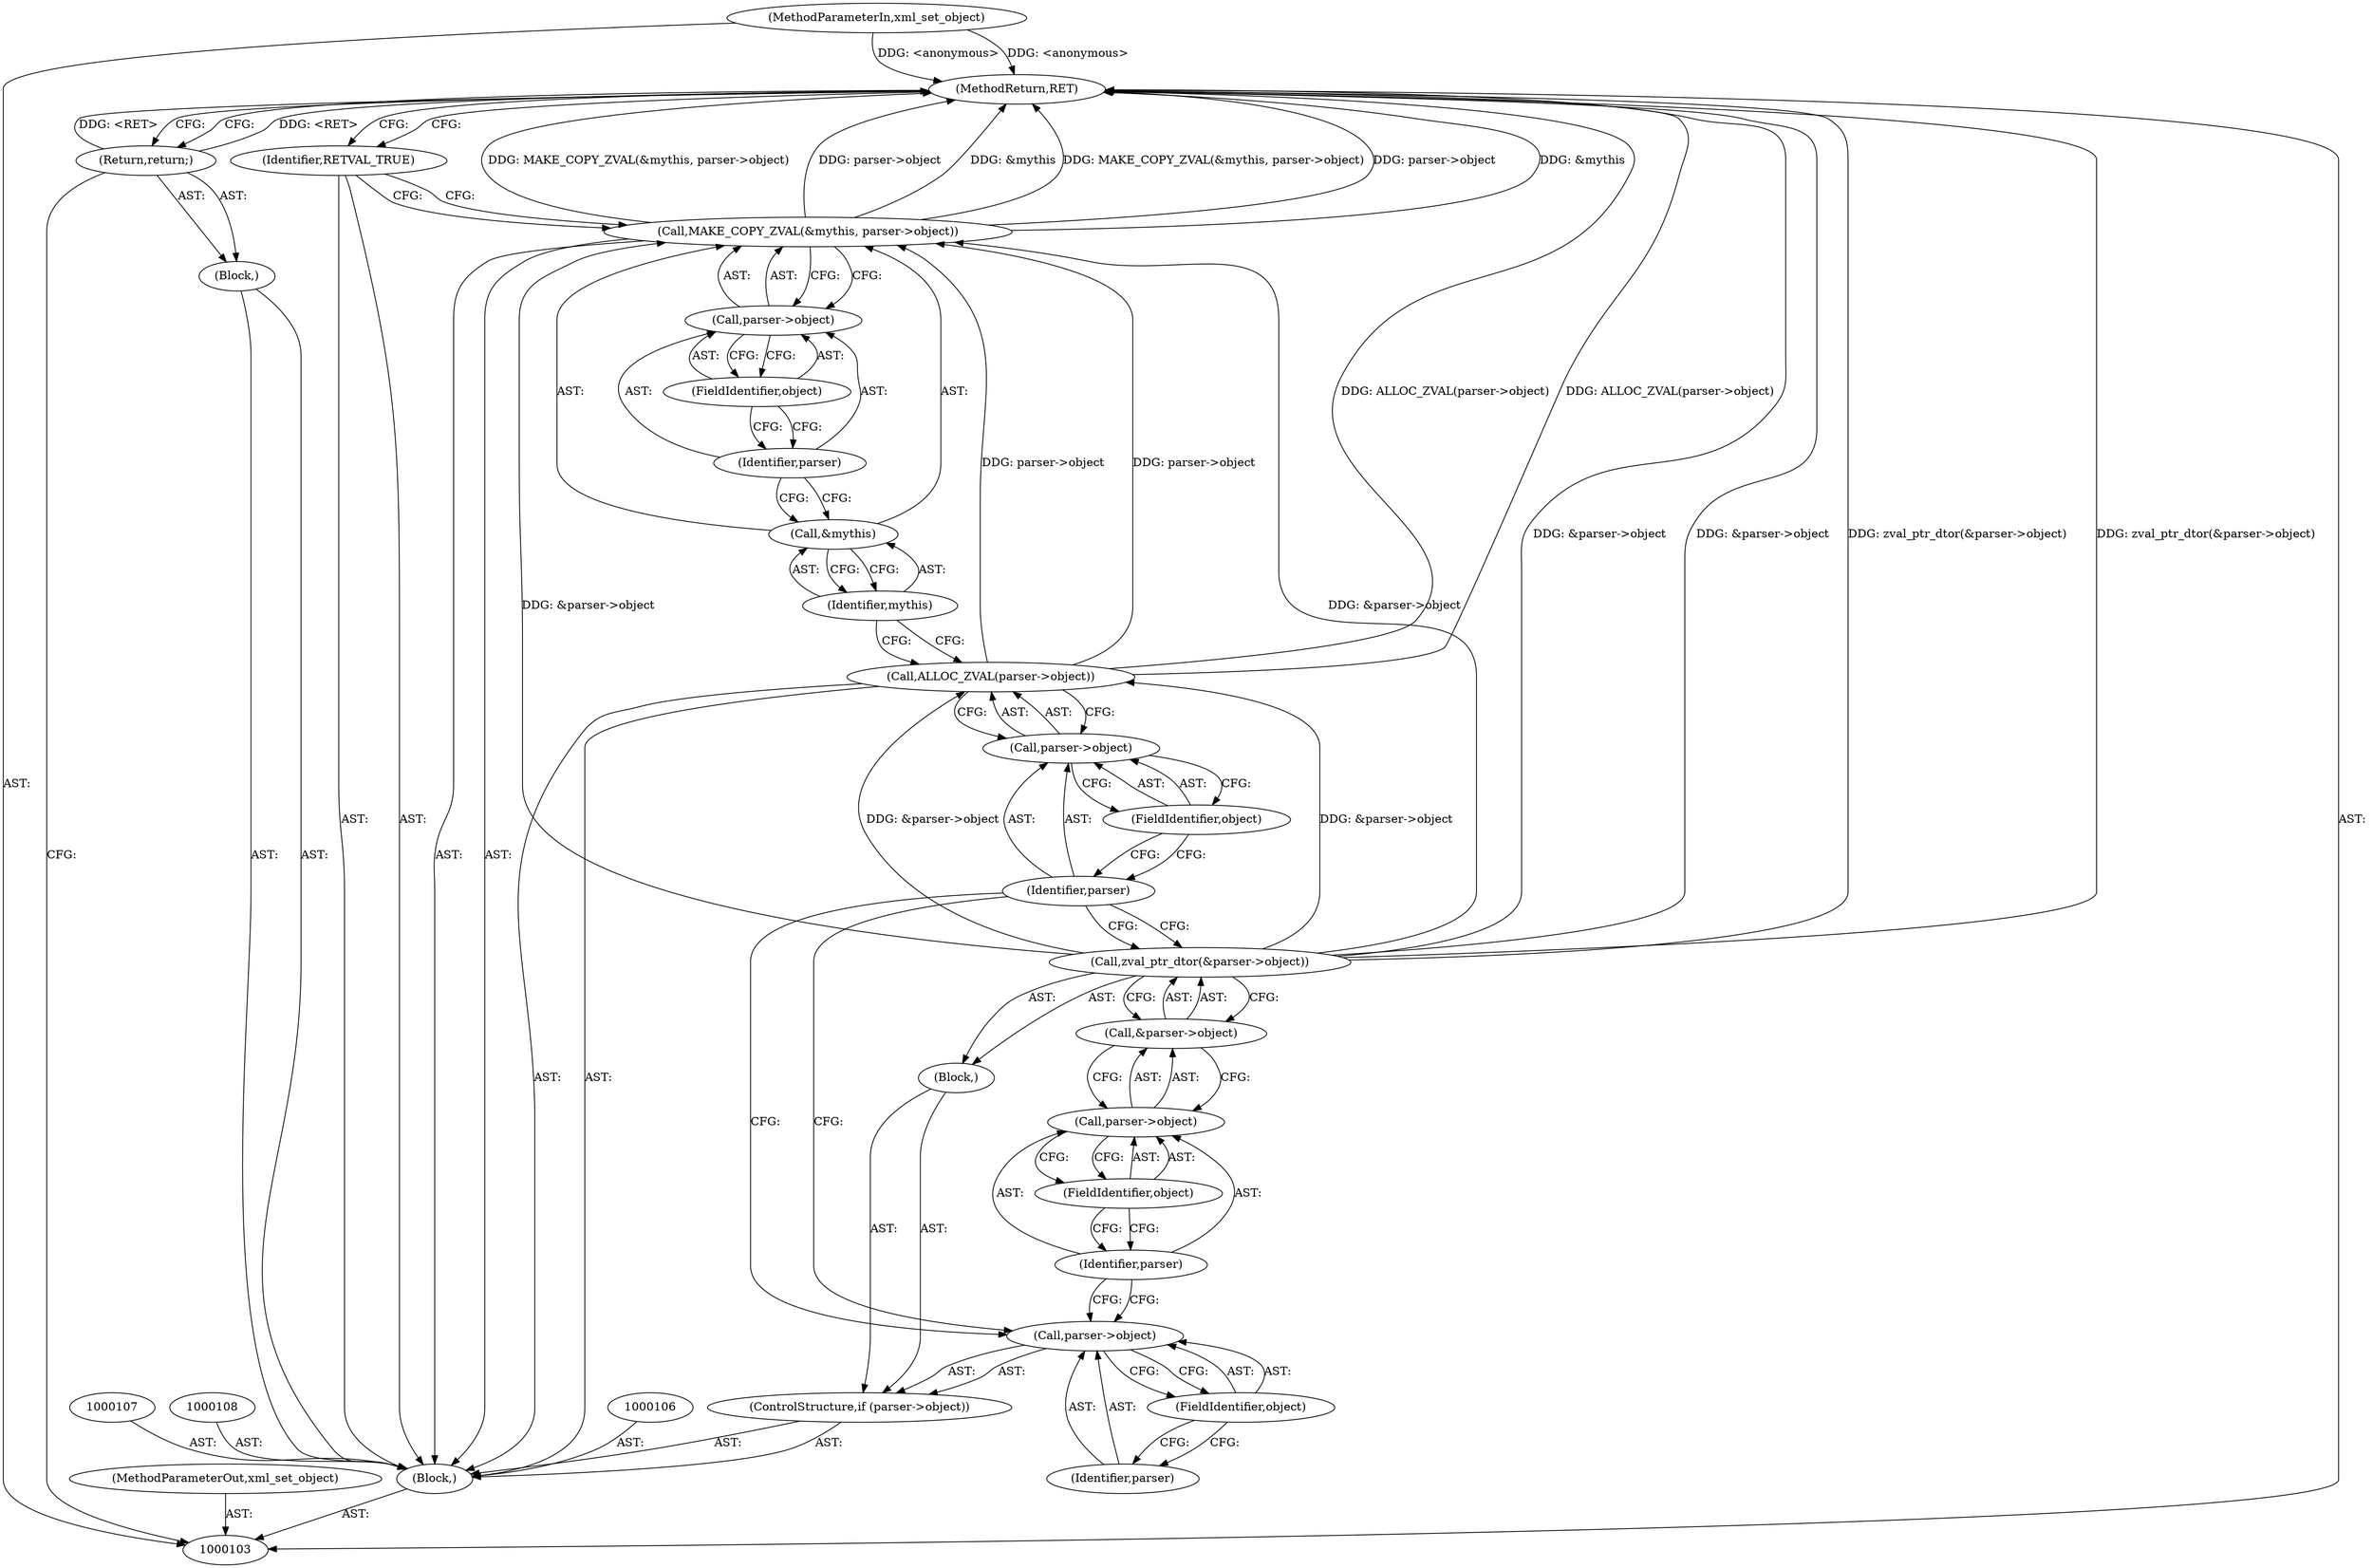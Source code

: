 digraph "0_php_dccda88f27a084bcbbb30198ace12b4e7ae961cc_0" {
"1000132" [label="(MethodReturn,RET)"];
"1000104" [label="(MethodParameterIn,xml_set_object)"];
"1000162" [label="(MethodParameterOut,xml_set_object)"];
"1000111" [label="(ControlStructure,if (parser->object))"];
"1000114" [label="(FieldIdentifier,object)"];
"1000115" [label="(Block,)"];
"1000112" [label="(Call,parser->object)"];
"1000113" [label="(Identifier,parser)"];
"1000117" [label="(Call,&parser->object)"];
"1000118" [label="(Call,parser->object)"];
"1000119" [label="(Identifier,parser)"];
"1000116" [label="(Call,zval_ptr_dtor(&parser->object))"];
"1000120" [label="(FieldIdentifier,object)"];
"1000105" [label="(Block,)"];
"1000122" [label="(Call,parser->object)"];
"1000123" [label="(Identifier,parser)"];
"1000124" [label="(FieldIdentifier,object)"];
"1000121" [label="(Call,ALLOC_ZVAL(parser->object))"];
"1000125" [label="(Call,MAKE_COPY_ZVAL(&mythis, parser->object))"];
"1000126" [label="(Call,&mythis)"];
"1000127" [label="(Identifier,mythis)"];
"1000128" [label="(Call,parser->object)"];
"1000129" [label="(Identifier,parser)"];
"1000130" [label="(FieldIdentifier,object)"];
"1000131" [label="(Identifier,RETVAL_TRUE)"];
"1000109" [label="(Block,)"];
"1000110" [label="(Return,return;)"];
"1000132" -> "1000103"  [label="AST: "];
"1000132" -> "1000110"  [label="CFG: "];
"1000132" -> "1000131"  [label="CFG: "];
"1000110" -> "1000132"  [label="DDG: <RET>"];
"1000116" -> "1000132"  [label="DDG: &parser->object"];
"1000116" -> "1000132"  [label="DDG: zval_ptr_dtor(&parser->object)"];
"1000125" -> "1000132"  [label="DDG: &mythis"];
"1000125" -> "1000132"  [label="DDG: MAKE_COPY_ZVAL(&mythis, parser->object)"];
"1000125" -> "1000132"  [label="DDG: parser->object"];
"1000104" -> "1000132"  [label="DDG: <anonymous>"];
"1000121" -> "1000132"  [label="DDG: ALLOC_ZVAL(parser->object)"];
"1000104" -> "1000103"  [label="AST: "];
"1000104" -> "1000132"  [label="DDG: <anonymous>"];
"1000162" -> "1000103"  [label="AST: "];
"1000111" -> "1000105"  [label="AST: "];
"1000112" -> "1000111"  [label="AST: "];
"1000115" -> "1000111"  [label="AST: "];
"1000114" -> "1000112"  [label="AST: "];
"1000114" -> "1000113"  [label="CFG: "];
"1000112" -> "1000114"  [label="CFG: "];
"1000115" -> "1000111"  [label="AST: "];
"1000116" -> "1000115"  [label="AST: "];
"1000112" -> "1000111"  [label="AST: "];
"1000112" -> "1000114"  [label="CFG: "];
"1000113" -> "1000112"  [label="AST: "];
"1000114" -> "1000112"  [label="AST: "];
"1000119" -> "1000112"  [label="CFG: "];
"1000123" -> "1000112"  [label="CFG: "];
"1000113" -> "1000112"  [label="AST: "];
"1000114" -> "1000113"  [label="CFG: "];
"1000117" -> "1000116"  [label="AST: "];
"1000117" -> "1000118"  [label="CFG: "];
"1000118" -> "1000117"  [label="AST: "];
"1000116" -> "1000117"  [label="CFG: "];
"1000118" -> "1000117"  [label="AST: "];
"1000118" -> "1000120"  [label="CFG: "];
"1000119" -> "1000118"  [label="AST: "];
"1000120" -> "1000118"  [label="AST: "];
"1000117" -> "1000118"  [label="CFG: "];
"1000119" -> "1000118"  [label="AST: "];
"1000119" -> "1000112"  [label="CFG: "];
"1000120" -> "1000119"  [label="CFG: "];
"1000116" -> "1000115"  [label="AST: "];
"1000116" -> "1000117"  [label="CFG: "];
"1000117" -> "1000116"  [label="AST: "];
"1000123" -> "1000116"  [label="CFG: "];
"1000116" -> "1000132"  [label="DDG: &parser->object"];
"1000116" -> "1000132"  [label="DDG: zval_ptr_dtor(&parser->object)"];
"1000116" -> "1000121"  [label="DDG: &parser->object"];
"1000116" -> "1000125"  [label="DDG: &parser->object"];
"1000120" -> "1000118"  [label="AST: "];
"1000120" -> "1000119"  [label="CFG: "];
"1000118" -> "1000120"  [label="CFG: "];
"1000105" -> "1000103"  [label="AST: "];
"1000106" -> "1000105"  [label="AST: "];
"1000107" -> "1000105"  [label="AST: "];
"1000108" -> "1000105"  [label="AST: "];
"1000109" -> "1000105"  [label="AST: "];
"1000111" -> "1000105"  [label="AST: "];
"1000121" -> "1000105"  [label="AST: "];
"1000125" -> "1000105"  [label="AST: "];
"1000131" -> "1000105"  [label="AST: "];
"1000122" -> "1000121"  [label="AST: "];
"1000122" -> "1000124"  [label="CFG: "];
"1000123" -> "1000122"  [label="AST: "];
"1000124" -> "1000122"  [label="AST: "];
"1000121" -> "1000122"  [label="CFG: "];
"1000123" -> "1000122"  [label="AST: "];
"1000123" -> "1000116"  [label="CFG: "];
"1000123" -> "1000112"  [label="CFG: "];
"1000124" -> "1000123"  [label="CFG: "];
"1000124" -> "1000122"  [label="AST: "];
"1000124" -> "1000123"  [label="CFG: "];
"1000122" -> "1000124"  [label="CFG: "];
"1000121" -> "1000105"  [label="AST: "];
"1000121" -> "1000122"  [label="CFG: "];
"1000122" -> "1000121"  [label="AST: "];
"1000127" -> "1000121"  [label="CFG: "];
"1000121" -> "1000132"  [label="DDG: ALLOC_ZVAL(parser->object)"];
"1000116" -> "1000121"  [label="DDG: &parser->object"];
"1000121" -> "1000125"  [label="DDG: parser->object"];
"1000125" -> "1000105"  [label="AST: "];
"1000125" -> "1000128"  [label="CFG: "];
"1000126" -> "1000125"  [label="AST: "];
"1000128" -> "1000125"  [label="AST: "];
"1000131" -> "1000125"  [label="CFG: "];
"1000125" -> "1000132"  [label="DDG: &mythis"];
"1000125" -> "1000132"  [label="DDG: MAKE_COPY_ZVAL(&mythis, parser->object)"];
"1000125" -> "1000132"  [label="DDG: parser->object"];
"1000121" -> "1000125"  [label="DDG: parser->object"];
"1000116" -> "1000125"  [label="DDG: &parser->object"];
"1000126" -> "1000125"  [label="AST: "];
"1000126" -> "1000127"  [label="CFG: "];
"1000127" -> "1000126"  [label="AST: "];
"1000129" -> "1000126"  [label="CFG: "];
"1000127" -> "1000126"  [label="AST: "];
"1000127" -> "1000121"  [label="CFG: "];
"1000126" -> "1000127"  [label="CFG: "];
"1000128" -> "1000125"  [label="AST: "];
"1000128" -> "1000130"  [label="CFG: "];
"1000129" -> "1000128"  [label="AST: "];
"1000130" -> "1000128"  [label="AST: "];
"1000125" -> "1000128"  [label="CFG: "];
"1000129" -> "1000128"  [label="AST: "];
"1000129" -> "1000126"  [label="CFG: "];
"1000130" -> "1000129"  [label="CFG: "];
"1000130" -> "1000128"  [label="AST: "];
"1000130" -> "1000129"  [label="CFG: "];
"1000128" -> "1000130"  [label="CFG: "];
"1000131" -> "1000105"  [label="AST: "];
"1000131" -> "1000125"  [label="CFG: "];
"1000132" -> "1000131"  [label="CFG: "];
"1000109" -> "1000105"  [label="AST: "];
"1000110" -> "1000109"  [label="AST: "];
"1000110" -> "1000109"  [label="AST: "];
"1000110" -> "1000103"  [label="CFG: "];
"1000132" -> "1000110"  [label="CFG: "];
"1000110" -> "1000132"  [label="DDG: <RET>"];
}
